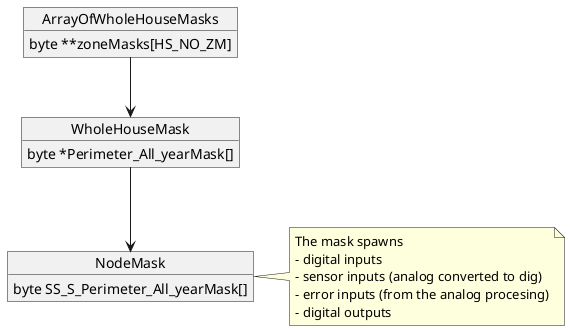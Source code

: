 @startuml

object ArrayOfWholeHouseMasks {
   byte **zoneMasks[HS_NO_ZM]
}

object WholeHouseMask {
 byte *Perimeter_All_yearMask[]
}

object NodeMask {
 byte SS_S_Perimeter_All_yearMask[]
}

Note right of NodeMask
 The mask spawns 
 - digital inputs
 - sensor inputs (analog converted to dig)
 - error inputs (from the analog procesing)
 - digital outputs
End note

ArrayOfWholeHouseMasks --> WholeHouseMask
WholeHouseMask --> NodeMask
@enduml